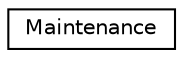 digraph "Graphical Class Hierarchy"
{
  edge [fontname="Helvetica",fontsize="10",labelfontname="Helvetica",labelfontsize="10"];
  node [fontname="Helvetica",fontsize="10",shape=record];
  rankdir="LR";
  Node0 [label="Maintenance",height=0.2,width=0.4,color="black", fillcolor="white", style="filled",URL="$class_zest_1_1_common_1_1_maintenance.html"];
}
